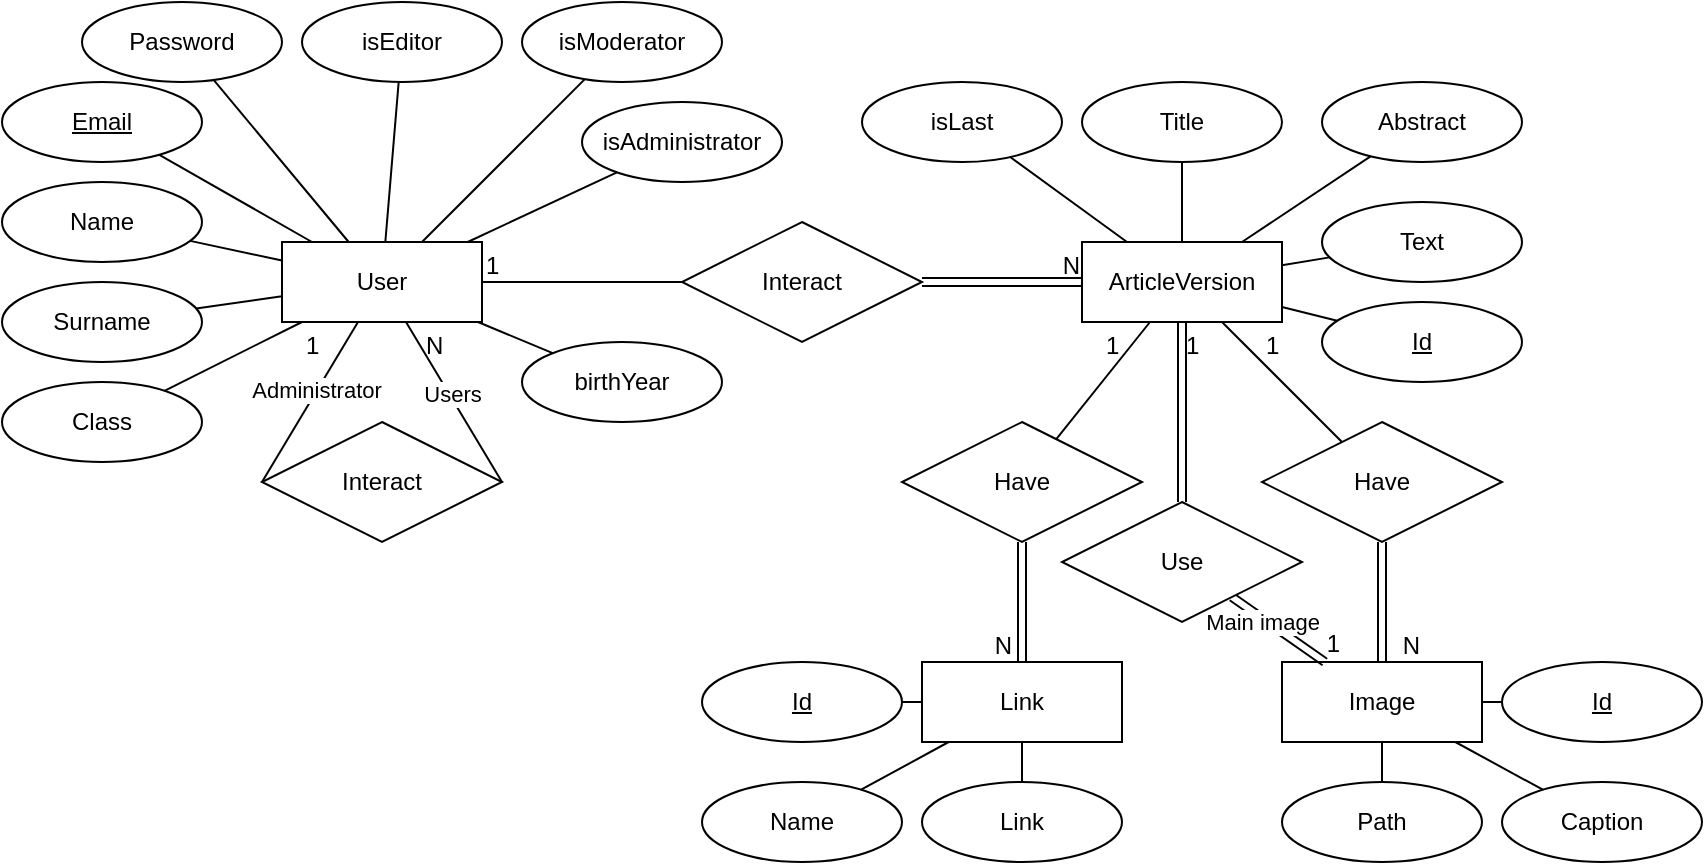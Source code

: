 <mxfile>
    <diagram id="GHTKA-b6unNHT8-kJKTR" name="Pagina-1">
        <mxGraphModel dx="1389" dy="1454" grid="1" gridSize="10" guides="1" tooltips="1" connect="1" arrows="1" fold="1" page="1" pageScale="1" pageWidth="827" pageHeight="1169" math="0" shadow="0">
            <root>
                <mxCell id="0"/>
                <mxCell id="1" parent="0"/>
                <mxCell id="2" value="User" style="whiteSpace=wrap;html=1;align=center;" parent="1" vertex="1">
                    <mxGeometry x="80" y="40" width="100" height="40" as="geometry"/>
                </mxCell>
                <mxCell id="3" value="ArticleVersion" style="whiteSpace=wrap;html=1;align=center;" parent="1" vertex="1">
                    <mxGeometry x="480" y="40" width="100" height="40" as="geometry"/>
                </mxCell>
                <mxCell id="4" value="isEditor" style="ellipse;whiteSpace=wrap;html=1;align=center;" parent="1" vertex="1">
                    <mxGeometry x="90" y="-80" width="100" height="40" as="geometry"/>
                </mxCell>
                <mxCell id="5" value="isModerator" style="ellipse;whiteSpace=wrap;html=1;align=center;" parent="1" vertex="1">
                    <mxGeometry x="200" y="-80" width="100" height="40" as="geometry"/>
                </mxCell>
                <mxCell id="6" value="isAdministrator" style="ellipse;whiteSpace=wrap;html=1;align=center;" parent="1" vertex="1">
                    <mxGeometry x="230" y="-30" width="100" height="40" as="geometry"/>
                </mxCell>
                <mxCell id="7" value="Name" style="ellipse;whiteSpace=wrap;html=1;align=center;" parent="1" vertex="1">
                    <mxGeometry x="-60" y="10" width="100" height="40" as="geometry"/>
                </mxCell>
                <mxCell id="8" value="Surname" style="ellipse;whiteSpace=wrap;html=1;align=center;" parent="1" vertex="1">
                    <mxGeometry x="-60" y="60" width="100" height="40" as="geometry"/>
                </mxCell>
                <mxCell id="9" value="Class" style="ellipse;whiteSpace=wrap;html=1;align=center;" parent="1" vertex="1">
                    <mxGeometry x="-60" y="110" width="100" height="40" as="geometry"/>
                </mxCell>
                <mxCell id="10" value="birthYear" style="ellipse;whiteSpace=wrap;html=1;align=center;" parent="1" vertex="1">
                    <mxGeometry x="200" y="90" width="100" height="40" as="geometry"/>
                </mxCell>
                <mxCell id="11" value="&lt;u&gt;Email&lt;/u&gt;" style="ellipse;whiteSpace=wrap;html=1;align=center;" parent="1" vertex="1">
                    <mxGeometry x="-60" y="-40" width="100" height="40" as="geometry"/>
                </mxCell>
                <mxCell id="12" value="Password" style="ellipse;whiteSpace=wrap;html=1;align=center;" parent="1" vertex="1">
                    <mxGeometry x="-20" y="-80" width="100" height="40" as="geometry"/>
                </mxCell>
                <mxCell id="17" value="" style="endArrow=none;html=1;rounded=0;shape=link;" parent="1" source="13" target="3" edge="1">
                    <mxGeometry relative="1" as="geometry">
                        <mxPoint x="270" y="50" as="sourcePoint"/>
                        <mxPoint x="430" y="50" as="targetPoint"/>
                    </mxGeometry>
                </mxCell>
                <mxCell id="19" value="N" style="resizable=0;html=1;whiteSpace=wrap;align=right;verticalAlign=bottom;" parent="17" connectable="0" vertex="1">
                    <mxGeometry x="1" relative="1" as="geometry"/>
                </mxCell>
                <mxCell id="20" value="" style="endArrow=none;html=1;rounded=0;" parent="1" source="2" target="13" edge="1">
                    <mxGeometry relative="1" as="geometry">
                        <mxPoint x="220" y="60" as="sourcePoint"/>
                        <mxPoint x="480" y="60" as="targetPoint"/>
                    </mxGeometry>
                </mxCell>
                <mxCell id="21" value="1" style="resizable=0;html=1;whiteSpace=wrap;align=left;verticalAlign=bottom;" parent="20" connectable="0" vertex="1">
                    <mxGeometry x="-1" relative="1" as="geometry"/>
                </mxCell>
                <mxCell id="13" value="Interact" style="shape=rhombus;perimeter=rhombusPerimeter;whiteSpace=wrap;html=1;align=center;" parent="1" vertex="1">
                    <mxGeometry x="280" y="30" width="120" height="60" as="geometry"/>
                </mxCell>
                <mxCell id="23" value="Title" style="ellipse;whiteSpace=wrap;html=1;align=center;" parent="1" vertex="1">
                    <mxGeometry x="480" y="-40" width="100" height="40" as="geometry"/>
                </mxCell>
                <mxCell id="24" value="Abstract" style="ellipse;whiteSpace=wrap;html=1;align=center;" parent="1" vertex="1">
                    <mxGeometry x="600" y="-40" width="100" height="40" as="geometry"/>
                </mxCell>
                <mxCell id="26" value="Text" style="ellipse;whiteSpace=wrap;html=1;align=center;" parent="1" vertex="1">
                    <mxGeometry x="600" y="20" width="100" height="40" as="geometry"/>
                </mxCell>
                <mxCell id="27" value="Link" style="whiteSpace=wrap;html=1;align=center;" parent="1" vertex="1">
                    <mxGeometry x="400" y="250" width="100" height="40" as="geometry"/>
                </mxCell>
                <mxCell id="28" value="Image" style="whiteSpace=wrap;html=1;align=center;" parent="1" vertex="1">
                    <mxGeometry x="580" y="250" width="100" height="40" as="geometry"/>
                </mxCell>
                <mxCell id="31" value="&lt;span&gt;Path&lt;/span&gt;" style="ellipse;whiteSpace=wrap;html=1;align=center;fontStyle=0" vertex="1" parent="1">
                    <mxGeometry x="580" y="310" width="100" height="40" as="geometry"/>
                </mxCell>
                <mxCell id="32" value="" style="endArrow=none;html=1;" edge="1" parent="1" source="43" target="27">
                    <mxGeometry width="50" height="50" relative="1" as="geometry">
                        <mxPoint x="450" y="310" as="sourcePoint"/>
                        <mxPoint x="570" y="270" as="targetPoint"/>
                    </mxGeometry>
                </mxCell>
                <mxCell id="33" value="" style="endArrow=none;html=1;" edge="1" parent="1" source="31" target="28">
                    <mxGeometry width="50" height="50" relative="1" as="geometry">
                        <mxPoint x="520" y="320" as="sourcePoint"/>
                        <mxPoint x="570" y="270" as="targetPoint"/>
                    </mxGeometry>
                </mxCell>
                <mxCell id="37" value="Caption" style="ellipse;whiteSpace=wrap;html=1;align=center;" vertex="1" parent="1">
                    <mxGeometry x="690" y="310" width="100" height="40" as="geometry"/>
                </mxCell>
                <mxCell id="38" value="&lt;u&gt;Id&lt;/u&gt;" style="ellipse;whiteSpace=wrap;html=1;align=center;" vertex="1" parent="1">
                    <mxGeometry x="690" y="250" width="100" height="40" as="geometry"/>
                </mxCell>
                <mxCell id="39" value="" style="endArrow=none;html=1;" edge="1" parent="1" source="28" target="37">
                    <mxGeometry width="50" height="50" relative="1" as="geometry">
                        <mxPoint x="520" y="320" as="sourcePoint"/>
                        <mxPoint x="570" y="270" as="targetPoint"/>
                    </mxGeometry>
                </mxCell>
                <mxCell id="40" value="" style="endArrow=none;html=1;" edge="1" parent="1" source="28" target="38">
                    <mxGeometry width="50" height="50" relative="1" as="geometry">
                        <mxPoint x="520" y="320" as="sourcePoint"/>
                        <mxPoint x="570" y="270" as="targetPoint"/>
                    </mxGeometry>
                </mxCell>
                <mxCell id="41" value="&lt;u&gt;Id&lt;/u&gt;" style="ellipse;whiteSpace=wrap;html=1;align=center;" vertex="1" parent="1">
                    <mxGeometry x="290" y="250" width="100" height="40" as="geometry"/>
                </mxCell>
                <mxCell id="42" value="Name" style="ellipse;whiteSpace=wrap;html=1;align=center;" vertex="1" parent="1">
                    <mxGeometry x="290" y="310" width="100" height="40" as="geometry"/>
                </mxCell>
                <mxCell id="43" value="&lt;span&gt;Link&lt;/span&gt;" style="ellipse;whiteSpace=wrap;html=1;align=center;fontStyle=0" vertex="1" parent="1">
                    <mxGeometry x="400" y="310" width="100" height="40" as="geometry"/>
                </mxCell>
                <mxCell id="44" value="" style="endArrow=none;html=1;" edge="1" parent="1" source="41" target="27">
                    <mxGeometry width="50" height="50" relative="1" as="geometry">
                        <mxPoint x="460" y="320" as="sourcePoint"/>
                        <mxPoint x="460" y="300" as="targetPoint"/>
                    </mxGeometry>
                </mxCell>
                <mxCell id="45" value="" style="endArrow=none;html=1;" edge="1" parent="1" source="27" target="42">
                    <mxGeometry width="50" height="50" relative="1" as="geometry">
                        <mxPoint x="470" y="330" as="sourcePoint"/>
                        <mxPoint x="470" y="310" as="targetPoint"/>
                    </mxGeometry>
                </mxCell>
                <mxCell id="51" value="" style="endArrow=none;html=1;rounded=0;shape=link;" edge="1" parent="1" source="46" target="27">
                    <mxGeometry relative="1" as="geometry">
                        <mxPoint x="450" y="180" as="sourcePoint"/>
                        <mxPoint x="610" y="180" as="targetPoint"/>
                    </mxGeometry>
                </mxCell>
                <mxCell id="53" value="N" style="resizable=0;html=1;whiteSpace=wrap;align=right;verticalAlign=bottom;" connectable="0" vertex="1" parent="51">
                    <mxGeometry x="1" relative="1" as="geometry">
                        <mxPoint x="-4" as="offset"/>
                    </mxGeometry>
                </mxCell>
                <mxCell id="54" value="" style="endArrow=none;html=1;rounded=0;" edge="1" parent="1" source="3" target="46">
                    <mxGeometry relative="1" as="geometry">
                        <mxPoint x="522" y="80" as="sourcePoint"/>
                        <mxPoint x="458" y="250" as="targetPoint"/>
                    </mxGeometry>
                </mxCell>
                <mxCell id="55" value="1" style="resizable=0;html=1;whiteSpace=wrap;align=left;verticalAlign=bottom;" connectable="0" vertex="1" parent="54">
                    <mxGeometry x="-1" relative="1" as="geometry">
                        <mxPoint x="-24" y="20" as="offset"/>
                    </mxGeometry>
                </mxCell>
                <mxCell id="46" value="Have" style="shape=rhombus;perimeter=rhombusPerimeter;whiteSpace=wrap;html=1;align=center;" vertex="1" parent="1">
                    <mxGeometry x="390" y="130" width="120" height="60" as="geometry"/>
                </mxCell>
                <mxCell id="57" value="" style="endArrow=none;html=1;rounded=0;shape=link;" edge="1" parent="1" source="47" target="28">
                    <mxGeometry relative="1" as="geometry">
                        <mxPoint x="450" y="180" as="sourcePoint"/>
                        <mxPoint x="610" y="180" as="targetPoint"/>
                    </mxGeometry>
                </mxCell>
                <mxCell id="59" value="N" style="resizable=0;html=1;whiteSpace=wrap;align=right;verticalAlign=bottom;" connectable="0" vertex="1" parent="57">
                    <mxGeometry x="1" relative="1" as="geometry">
                        <mxPoint x="20" as="offset"/>
                    </mxGeometry>
                </mxCell>
                <mxCell id="60" value="" style="endArrow=none;html=1;rounded=0;" edge="1" parent="1" source="3" target="47">
                    <mxGeometry relative="1" as="geometry">
                        <mxPoint x="540" y="80" as="sourcePoint"/>
                        <mxPoint x="620" y="250" as="targetPoint"/>
                    </mxGeometry>
                </mxCell>
                <mxCell id="61" value="1" style="resizable=0;html=1;whiteSpace=wrap;align=left;verticalAlign=bottom;" connectable="0" vertex="1" parent="60">
                    <mxGeometry x="-1" relative="1" as="geometry">
                        <mxPoint x="20" y="20" as="offset"/>
                    </mxGeometry>
                </mxCell>
                <mxCell id="47" value="Have" style="shape=rhombus;perimeter=rhombusPerimeter;whiteSpace=wrap;html=1;align=center;" vertex="1" parent="1">
                    <mxGeometry x="570" y="130" width="120" height="60" as="geometry"/>
                </mxCell>
                <mxCell id="63" value="" style="endArrow=none;html=1;" edge="1" parent="1" source="3" target="23">
                    <mxGeometry width="50" height="50" relative="1" as="geometry">
                        <mxPoint x="480" y="20" as="sourcePoint"/>
                        <mxPoint x="530" y="-20" as="targetPoint"/>
                    </mxGeometry>
                </mxCell>
                <mxCell id="64" value="" style="endArrow=none;html=1;" edge="1" parent="1" source="3" target="24">
                    <mxGeometry width="50" height="50" relative="1" as="geometry">
                        <mxPoint x="480" y="20" as="sourcePoint"/>
                        <mxPoint x="530" y="-30" as="targetPoint"/>
                    </mxGeometry>
                </mxCell>
                <mxCell id="65" value="" style="endArrow=none;html=1;" edge="1" parent="1" source="3" target="26">
                    <mxGeometry width="50" height="50" relative="1" as="geometry">
                        <mxPoint x="480" y="20" as="sourcePoint"/>
                        <mxPoint x="530" y="-30" as="targetPoint"/>
                    </mxGeometry>
                </mxCell>
                <mxCell id="66" value="Id" style="ellipse;whiteSpace=wrap;html=1;align=center;fontStyle=4" vertex="1" parent="1">
                    <mxGeometry x="600" y="70" width="100" height="40" as="geometry"/>
                </mxCell>
                <mxCell id="67" value="" style="endArrow=none;html=1;" edge="1" parent="1" source="3" target="66">
                    <mxGeometry width="50" height="50" relative="1" as="geometry">
                        <mxPoint x="560" y="80" as="sourcePoint"/>
                        <mxPoint x="610" y="30" as="targetPoint"/>
                    </mxGeometry>
                </mxCell>
                <mxCell id="69" value="" style="endArrow=none;html=1;" edge="1" parent="1" source="2" target="4">
                    <mxGeometry width="50" height="50" relative="1" as="geometry">
                        <mxPoint x="150" y="60" as="sourcePoint"/>
                        <mxPoint x="200" y="10" as="targetPoint"/>
                    </mxGeometry>
                </mxCell>
                <mxCell id="70" value="" style="endArrow=none;html=1;" edge="1" parent="1" source="2" target="5">
                    <mxGeometry width="50" height="50" relative="1" as="geometry">
                        <mxPoint x="150" y="60" as="sourcePoint"/>
                        <mxPoint x="200" y="10" as="targetPoint"/>
                    </mxGeometry>
                </mxCell>
                <mxCell id="71" value="" style="endArrow=none;html=1;" edge="1" parent="1" source="2" target="12">
                    <mxGeometry width="50" height="50" relative="1" as="geometry">
                        <mxPoint x="150" y="60" as="sourcePoint"/>
                        <mxPoint x="200" y="10" as="targetPoint"/>
                    </mxGeometry>
                </mxCell>
                <mxCell id="72" value="" style="endArrow=none;html=1;" edge="1" parent="1" source="2" target="11">
                    <mxGeometry width="50" height="50" relative="1" as="geometry">
                        <mxPoint x="150" y="60" as="sourcePoint"/>
                        <mxPoint x="200" y="10" as="targetPoint"/>
                    </mxGeometry>
                </mxCell>
                <mxCell id="73" value="" style="endArrow=none;html=1;" edge="1" parent="1" source="2" target="7">
                    <mxGeometry width="50" height="50" relative="1" as="geometry">
                        <mxPoint x="150" y="60" as="sourcePoint"/>
                        <mxPoint x="200" y="10" as="targetPoint"/>
                    </mxGeometry>
                </mxCell>
                <mxCell id="74" value="" style="endArrow=none;html=1;" edge="1" parent="1" source="2" target="8">
                    <mxGeometry width="50" height="50" relative="1" as="geometry">
                        <mxPoint x="150" y="60" as="sourcePoint"/>
                        <mxPoint x="200" y="10" as="targetPoint"/>
                    </mxGeometry>
                </mxCell>
                <mxCell id="75" value="" style="endArrow=none;html=1;" edge="1" parent="1" source="2" target="9">
                    <mxGeometry width="50" height="50" relative="1" as="geometry">
                        <mxPoint x="150" y="60" as="sourcePoint"/>
                        <mxPoint x="200" y="10" as="targetPoint"/>
                    </mxGeometry>
                </mxCell>
                <mxCell id="76" value="" style="endArrow=none;html=1;" edge="1" parent="1" source="2" target="10">
                    <mxGeometry width="50" height="50" relative="1" as="geometry">
                        <mxPoint x="150" y="60" as="sourcePoint"/>
                        <mxPoint x="200" y="10" as="targetPoint"/>
                    </mxGeometry>
                </mxCell>
                <mxCell id="77" value="" style="endArrow=none;html=1;" edge="1" parent="1" source="2" target="6">
                    <mxGeometry width="50" height="50" relative="1" as="geometry">
                        <mxPoint x="150" y="60" as="sourcePoint"/>
                        <mxPoint x="200" y="10" as="targetPoint"/>
                    </mxGeometry>
                </mxCell>
                <mxCell id="78" value="isLast" style="ellipse;whiteSpace=wrap;html=1;align=center;" vertex="1" parent="1">
                    <mxGeometry x="370" y="-40" width="100" height="40" as="geometry"/>
                </mxCell>
                <mxCell id="79" value="" style="endArrow=none;html=1;" edge="1" parent="1" source="78" target="3">
                    <mxGeometry width="50" height="50" relative="1" as="geometry">
                        <mxPoint x="450" y="80" as="sourcePoint"/>
                        <mxPoint x="500" y="30" as="targetPoint"/>
                    </mxGeometry>
                </mxCell>
                <mxCell id="80" value="Interact" style="shape=rhombus;perimeter=rhombusPerimeter;whiteSpace=wrap;html=1;align=center;" vertex="1" parent="1">
                    <mxGeometry x="70" y="130" width="120" height="60" as="geometry"/>
                </mxCell>
                <mxCell id="81" value="" style="endArrow=none;html=1;rounded=0;entryX=0;entryY=0.5;entryDx=0;entryDy=0;" edge="1" parent="1" source="2" target="80">
                    <mxGeometry relative="1" as="geometry">
                        <mxPoint x="100" y="140" as="sourcePoint"/>
                        <mxPoint x="260" y="140" as="targetPoint"/>
                    </mxGeometry>
                </mxCell>
                <mxCell id="82" value="1" style="resizable=0;html=1;whiteSpace=wrap;align=left;verticalAlign=bottom;" connectable="0" vertex="1" parent="81">
                    <mxGeometry x="-1" relative="1" as="geometry">
                        <mxPoint x="-28" y="20" as="offset"/>
                    </mxGeometry>
                </mxCell>
                <mxCell id="90" value="Administrator" style="edgeLabel;html=1;align=center;verticalAlign=middle;resizable=0;points=[];" vertex="1" connectable="0" parent="81">
                    <mxGeometry x="-0.139" y="-1" relative="1" as="geometry">
                        <mxPoint as="offset"/>
                    </mxGeometry>
                </mxCell>
                <mxCell id="87" value="" style="endArrow=none;html=1;rounded=0;entryX=1;entryY=0.5;entryDx=0;entryDy=0;" edge="1" parent="1" source="2" target="80">
                    <mxGeometry relative="1" as="geometry">
                        <mxPoint x="128" y="90" as="sourcePoint"/>
                        <mxPoint x="80" y="170" as="targetPoint"/>
                    </mxGeometry>
                </mxCell>
                <mxCell id="88" value="N" style="resizable=0;html=1;whiteSpace=wrap;align=left;verticalAlign=bottom;" connectable="0" vertex="1" parent="87">
                    <mxGeometry x="-1" relative="1" as="geometry">
                        <mxPoint x="8" y="20" as="offset"/>
                    </mxGeometry>
                </mxCell>
                <mxCell id="91" value="Users" style="edgeLabel;html=1;align=center;verticalAlign=middle;resizable=0;points=[];" vertex="1" connectable="0" parent="87">
                    <mxGeometry x="-0.092" y="1" relative="1" as="geometry">
                        <mxPoint as="offset"/>
                    </mxGeometry>
                </mxCell>
                <mxCell id="93" value="" style="endArrow=none;html=1;rounded=0;shape=link;" edge="1" parent="1" source="92" target="28">
                    <mxGeometry relative="1" as="geometry">
                        <mxPoint x="460" y="170" as="sourcePoint"/>
                        <mxPoint x="620" y="170" as="targetPoint"/>
                    </mxGeometry>
                </mxCell>
                <mxCell id="95" value="1" style="resizable=0;html=1;whiteSpace=wrap;align=right;verticalAlign=bottom;" connectable="0" vertex="1" parent="93">
                    <mxGeometry x="1" relative="1" as="geometry">
                        <mxPoint x="9" as="offset"/>
                    </mxGeometry>
                </mxCell>
                <mxCell id="100" value="Main image" style="edgeLabel;html=1;align=center;verticalAlign=middle;resizable=0;points=[];" vertex="1" connectable="0" parent="93">
                    <mxGeometry x="-0.415" relative="1" as="geometry">
                        <mxPoint x="1" y="3" as="offset"/>
                    </mxGeometry>
                </mxCell>
                <mxCell id="96" value="" style="endArrow=none;html=1;rounded=0;shape=link;" edge="1" parent="1" source="3" target="92">
                    <mxGeometry relative="1" as="geometry">
                        <mxPoint x="540" y="80" as="sourcePoint"/>
                        <mxPoint x="620" y="250" as="targetPoint"/>
                    </mxGeometry>
                </mxCell>
                <mxCell id="97" value="1" style="resizable=0;html=1;whiteSpace=wrap;align=left;verticalAlign=bottom;" connectable="0" vertex="1" parent="96">
                    <mxGeometry x="-1" relative="1" as="geometry">
                        <mxPoint y="20" as="offset"/>
                    </mxGeometry>
                </mxCell>
                <mxCell id="92" value="Use" style="shape=rhombus;perimeter=rhombusPerimeter;whiteSpace=wrap;html=1;align=center;" vertex="1" parent="1">
                    <mxGeometry x="470" y="170" width="120" height="60" as="geometry"/>
                </mxCell>
            </root>
        </mxGraphModel>
    </diagram>
</mxfile>